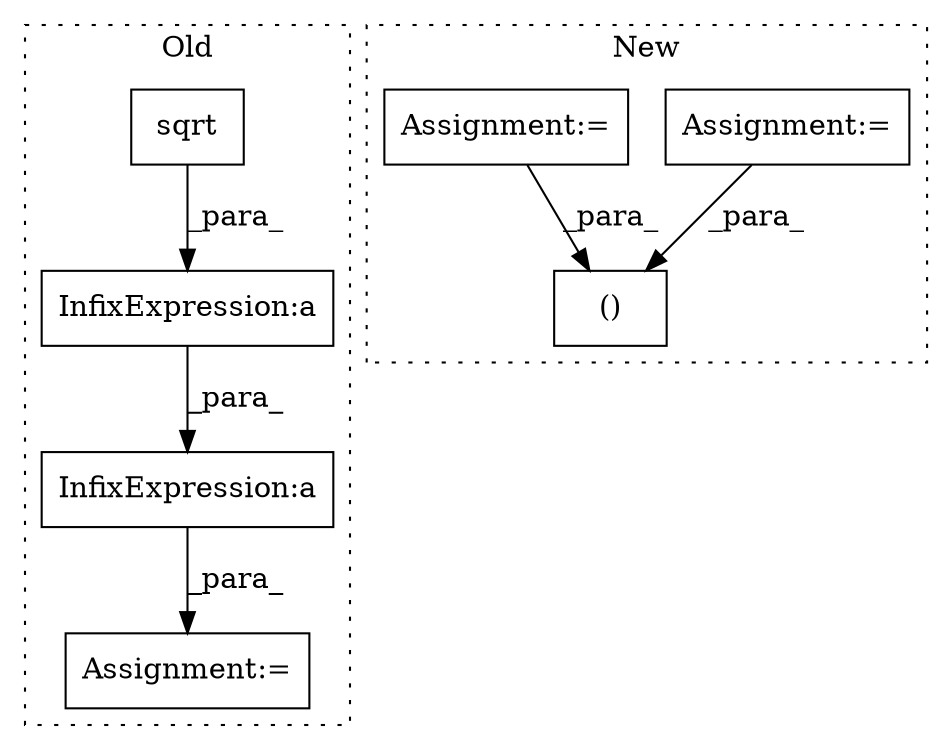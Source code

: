 digraph G {
subgraph cluster0 {
1 [label="sqrt" a="32" s="7898,7963" l="5,1" shape="box"];
3 [label="Assignment:=" a="7" s="7814" l="1" shape="box"];
4 [label="InfixExpression:a" a="27" s="7964" l="3" shape="box"];
5 [label="InfixExpression:a" a="27" s="7888" l="3" shape="box"];
label = "Old";
style="dotted";
}
subgraph cluster1 {
2 [label="()" a="106" s="8436" l="40" shape="box"];
6 [label="Assignment:=" a="7" s="8144" l="19" shape="box"];
7 [label="Assignment:=" a="7" s="8126" l="8" shape="box"];
label = "New";
style="dotted";
}
1 -> 4 [label="_para_"];
4 -> 5 [label="_para_"];
5 -> 3 [label="_para_"];
6 -> 2 [label="_para_"];
7 -> 2 [label="_para_"];
}